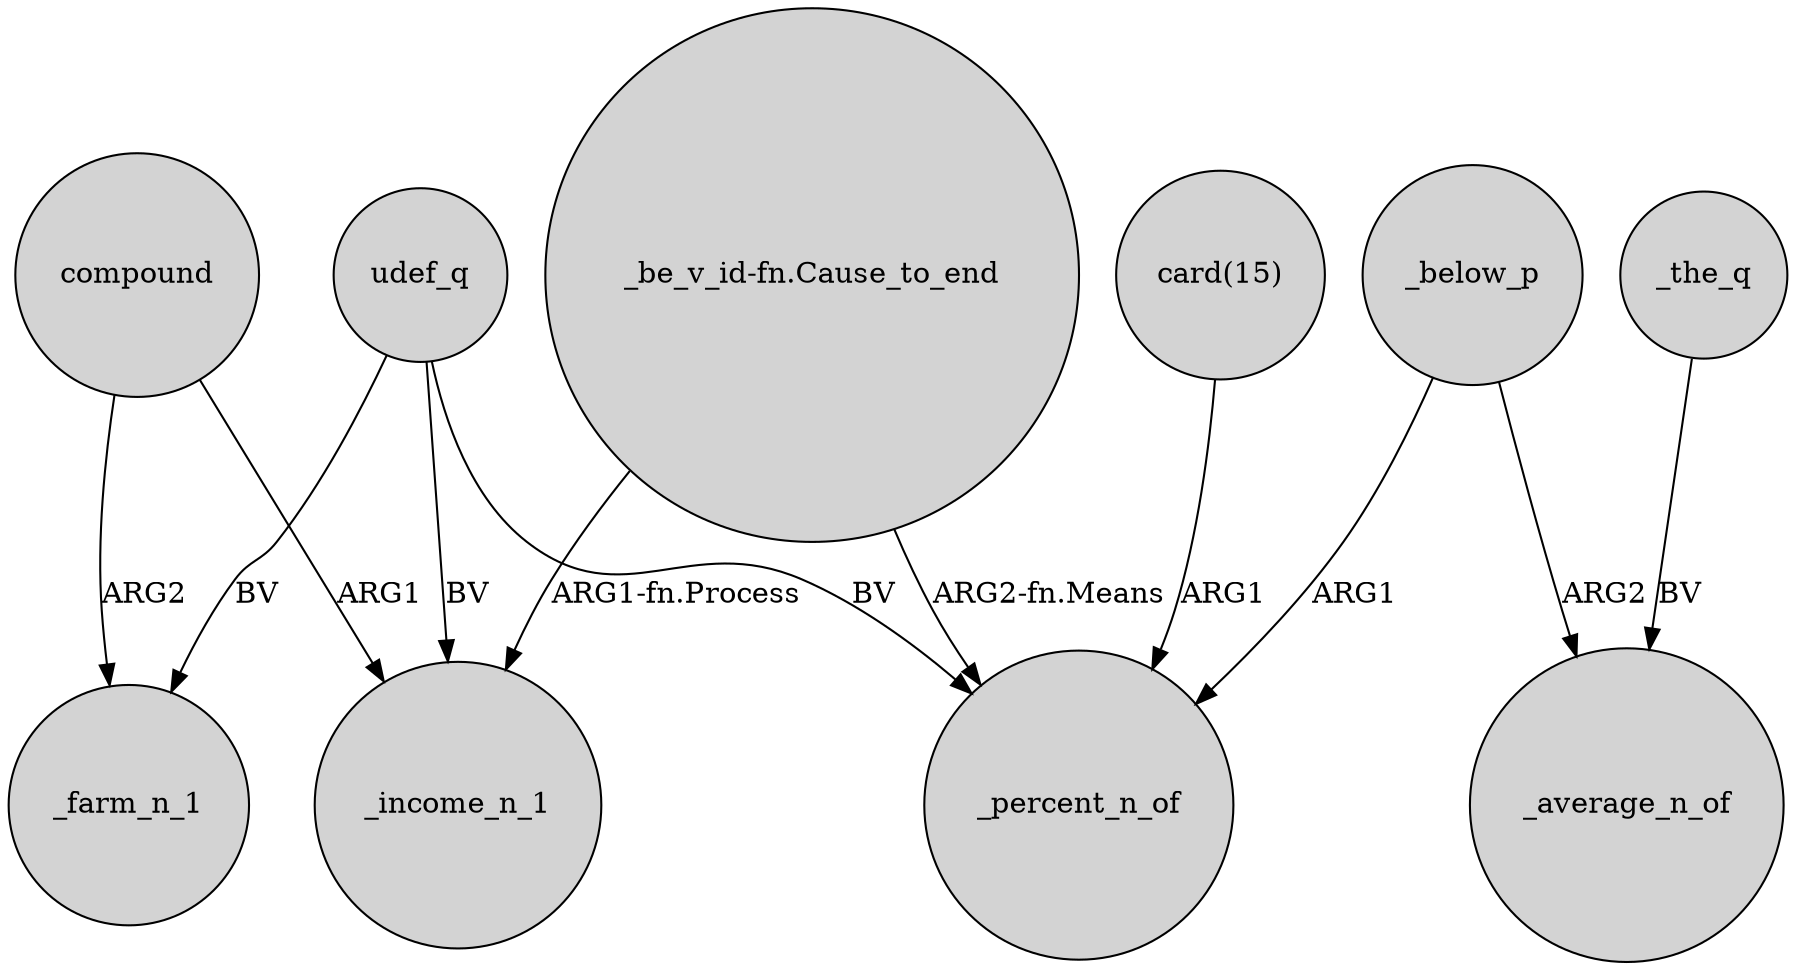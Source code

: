 digraph {
	node [shape=circle style=filled]
	compound -> _income_n_1 [label=ARG1]
	_below_p -> _average_n_of [label=ARG2]
	udef_q -> _farm_n_1 [label=BV]
	udef_q -> _percent_n_of [label=BV]
	"card(15)" -> _percent_n_of [label=ARG1]
	"_be_v_id-fn.Cause_to_end" -> _percent_n_of [label="ARG2-fn.Means"]
	compound -> _farm_n_1 [label=ARG2]
	_the_q -> _average_n_of [label=BV]
	udef_q -> _income_n_1 [label=BV]
	_below_p -> _percent_n_of [label=ARG1]
	"_be_v_id-fn.Cause_to_end" -> _income_n_1 [label="ARG1-fn.Process"]
}
